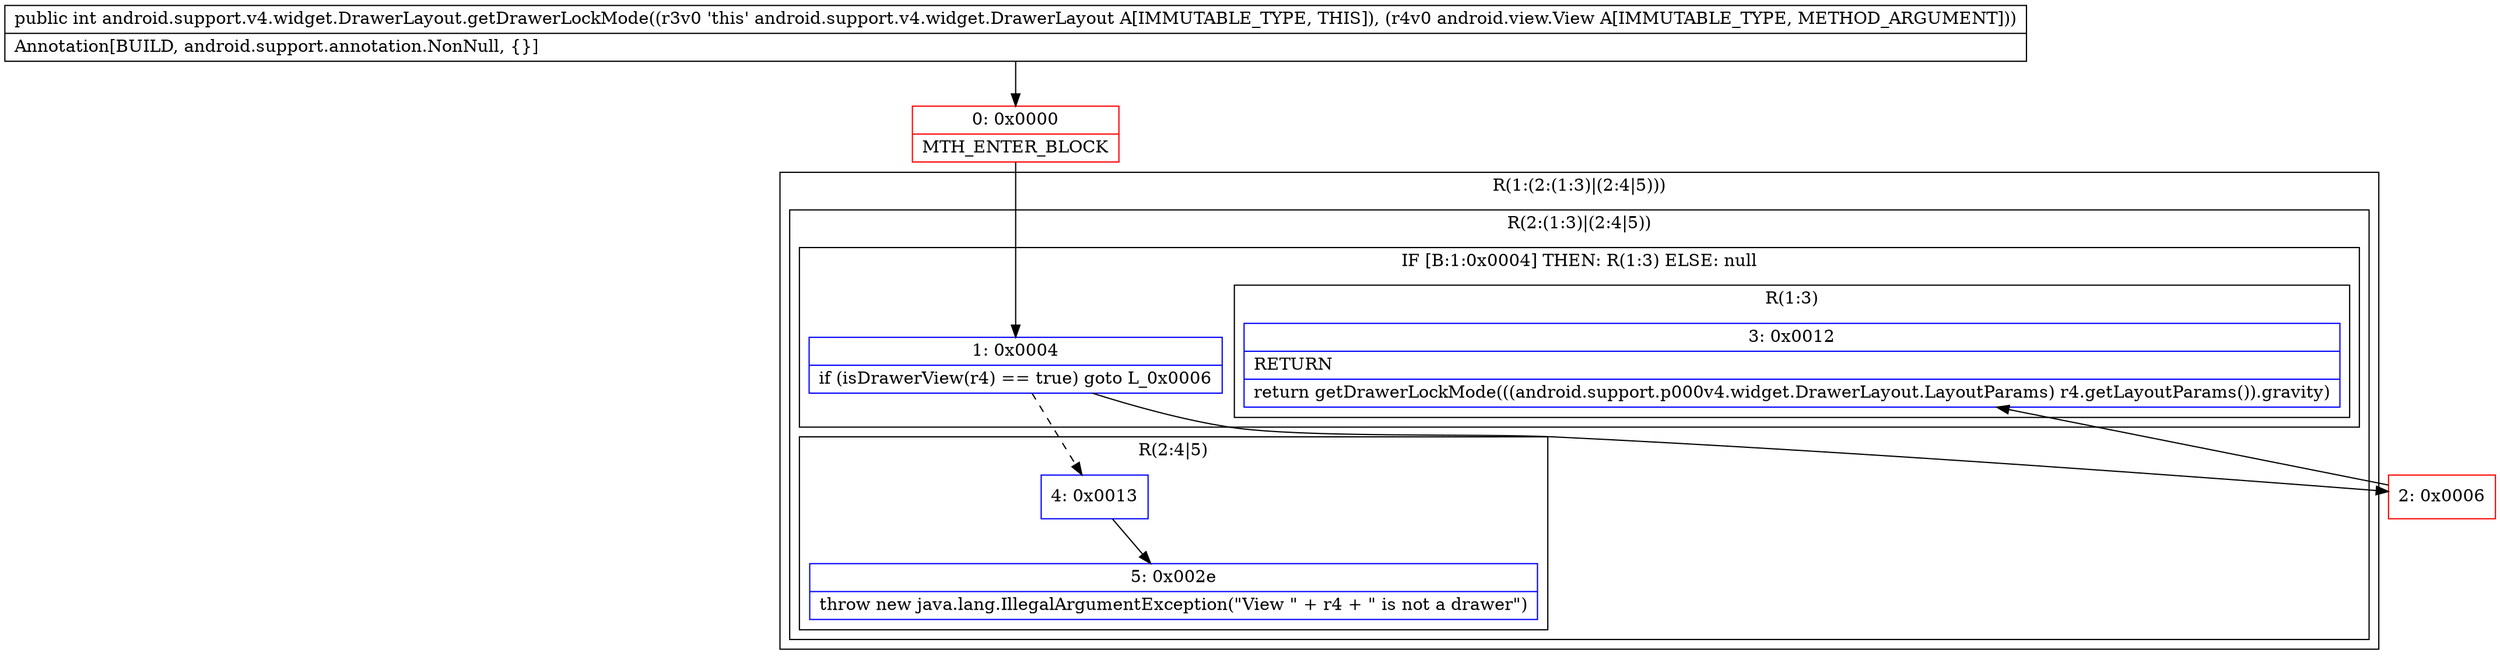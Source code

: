 digraph "CFG forandroid.support.v4.widget.DrawerLayout.getDrawerLockMode(Landroid\/view\/View;)I" {
subgraph cluster_Region_1987049015 {
label = "R(1:(2:(1:3)|(2:4|5)))";
node [shape=record,color=blue];
subgraph cluster_Region_1799782107 {
label = "R(2:(1:3)|(2:4|5))";
node [shape=record,color=blue];
subgraph cluster_IfRegion_1900210012 {
label = "IF [B:1:0x0004] THEN: R(1:3) ELSE: null";
node [shape=record,color=blue];
Node_1 [shape=record,label="{1\:\ 0x0004|if (isDrawerView(r4) == true) goto L_0x0006\l}"];
subgraph cluster_Region_1734035425 {
label = "R(1:3)";
node [shape=record,color=blue];
Node_3 [shape=record,label="{3\:\ 0x0012|RETURN\l|return getDrawerLockMode(((android.support.p000v4.widget.DrawerLayout.LayoutParams) r4.getLayoutParams()).gravity)\l}"];
}
}
subgraph cluster_Region_1846336371 {
label = "R(2:4|5)";
node [shape=record,color=blue];
Node_4 [shape=record,label="{4\:\ 0x0013}"];
Node_5 [shape=record,label="{5\:\ 0x002e|throw new java.lang.IllegalArgumentException(\"View \" + r4 + \" is not a drawer\")\l}"];
}
}
}
Node_0 [shape=record,color=red,label="{0\:\ 0x0000|MTH_ENTER_BLOCK\l}"];
Node_2 [shape=record,color=red,label="{2\:\ 0x0006}"];
MethodNode[shape=record,label="{public int android.support.v4.widget.DrawerLayout.getDrawerLockMode((r3v0 'this' android.support.v4.widget.DrawerLayout A[IMMUTABLE_TYPE, THIS]), (r4v0 android.view.View A[IMMUTABLE_TYPE, METHOD_ARGUMENT]))  | Annotation[BUILD, android.support.annotation.NonNull, \{\}]\l}"];
MethodNode -> Node_0;
Node_1 -> Node_2;
Node_1 -> Node_4[style=dashed];
Node_4 -> Node_5;
Node_0 -> Node_1;
Node_2 -> Node_3;
}

